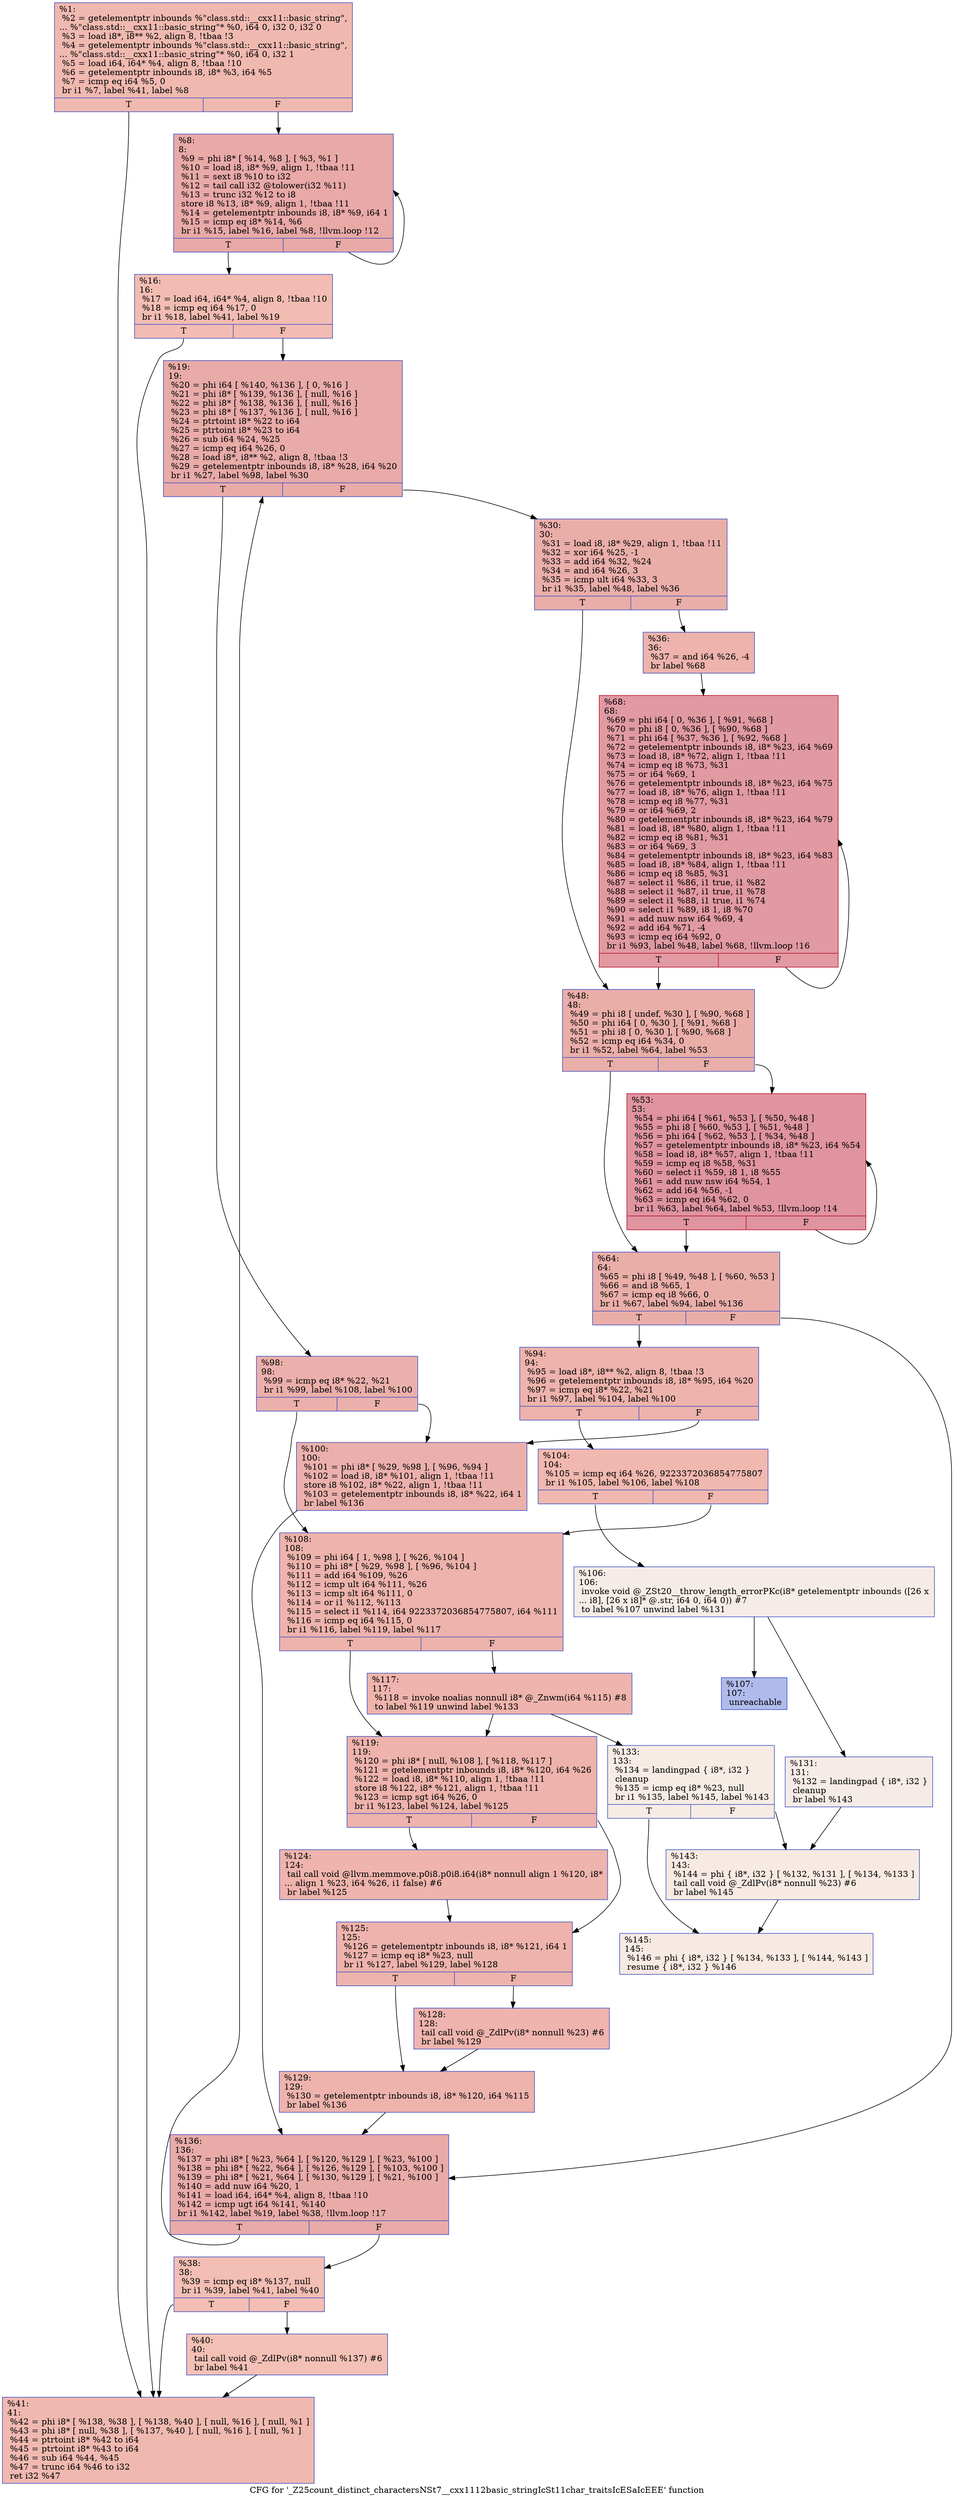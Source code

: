 digraph "CFG for '_Z25count_distinct_charactersNSt7__cxx1112basic_stringIcSt11char_traitsIcESaIcEEE' function" {
	label="CFG for '_Z25count_distinct_charactersNSt7__cxx1112basic_stringIcSt11char_traitsIcESaIcEEE' function";

	Node0x559f3d13df90 [shape=record,color="#3d50c3ff", style=filled, fillcolor="#de614d70",label="{%1:\l  %2 = getelementptr inbounds %\"class.std::__cxx11::basic_string\",\l... %\"class.std::__cxx11::basic_string\"* %0, i64 0, i32 0, i32 0\l  %3 = load i8*, i8** %2, align 8, !tbaa !3\l  %4 = getelementptr inbounds %\"class.std::__cxx11::basic_string\",\l... %\"class.std::__cxx11::basic_string\"* %0, i64 0, i32 1\l  %5 = load i64, i64* %4, align 8, !tbaa !10\l  %6 = getelementptr inbounds i8, i8* %3, i64 %5\l  %7 = icmp eq i64 %5, 0\l  br i1 %7, label %41, label %8\l|{<s0>T|<s1>F}}"];
	Node0x559f3d13df90:s0 -> Node0x559f3d13f5e0;
	Node0x559f3d13df90:s1 -> Node0x559f3d13f670;
	Node0x559f3d13f670 [shape=record,color="#3d50c3ff", style=filled, fillcolor="#ca3b3770",label="{%8:\l8:                                                \l  %9 = phi i8* [ %14, %8 ], [ %3, %1 ]\l  %10 = load i8, i8* %9, align 1, !tbaa !11\l  %11 = sext i8 %10 to i32\l  %12 = tail call i32 @tolower(i32 %11)\l  %13 = trunc i32 %12 to i8\l  store i8 %13, i8* %9, align 1, !tbaa !11\l  %14 = getelementptr inbounds i8, i8* %9, i64 1\l  %15 = icmp eq i8* %14, %6\l  br i1 %15, label %16, label %8, !llvm.loop !12\l|{<s0>T|<s1>F}}"];
	Node0x559f3d13f670:s0 -> Node0x559f3d1404e0;
	Node0x559f3d13f670:s1 -> Node0x559f3d13f670;
	Node0x559f3d1404e0 [shape=record,color="#3d50c3ff", style=filled, fillcolor="#e1675170",label="{%16:\l16:                                               \l  %17 = load i64, i64* %4, align 8, !tbaa !10\l  %18 = icmp eq i64 %17, 0\l  br i1 %18, label %41, label %19\l|{<s0>T|<s1>F}}"];
	Node0x559f3d1404e0:s0 -> Node0x559f3d13f5e0;
	Node0x559f3d1404e0:s1 -> Node0x559f3d140d60;
	Node0x559f3d140d60 [shape=record,color="#3d50c3ff", style=filled, fillcolor="#cc403a70",label="{%19:\l19:                                               \l  %20 = phi i64 [ %140, %136 ], [ 0, %16 ]\l  %21 = phi i8* [ %139, %136 ], [ null, %16 ]\l  %22 = phi i8* [ %138, %136 ], [ null, %16 ]\l  %23 = phi i8* [ %137, %136 ], [ null, %16 ]\l  %24 = ptrtoint i8* %22 to i64\l  %25 = ptrtoint i8* %23 to i64\l  %26 = sub i64 %24, %25\l  %27 = icmp eq i64 %26, 0\l  %28 = load i8*, i8** %2, align 8, !tbaa !3\l  %29 = getelementptr inbounds i8, i8* %28, i64 %20\l  br i1 %27, label %98, label %30\l|{<s0>T|<s1>F}}"];
	Node0x559f3d140d60:s0 -> Node0x559f3d141c40;
	Node0x559f3d140d60:s1 -> Node0x559f3d141cd0;
	Node0x559f3d141cd0 [shape=record,color="#3d50c3ff", style=filled, fillcolor="#d0473d70",label="{%30:\l30:                                               \l  %31 = load i8, i8* %29, align 1, !tbaa !11\l  %32 = xor i64 %25, -1\l  %33 = add i64 %32, %24\l  %34 = and i64 %26, 3\l  %35 = icmp ult i64 %33, 3\l  br i1 %35, label %48, label %36\l|{<s0>T|<s1>F}}"];
	Node0x559f3d141cd0:s0 -> Node0x559f3d142330;
	Node0x559f3d141cd0:s1 -> Node0x559f3d142380;
	Node0x559f3d142380 [shape=record,color="#3d50c3ff", style=filled, fillcolor="#d6524470",label="{%36:\l36:                                               \l  %37 = and i64 %26, -4\l  br label %68\l}"];
	Node0x559f3d142380 -> Node0x559f3d142580;
	Node0x559f3d142640 [shape=record,color="#3d50c3ff", style=filled, fillcolor="#e36c5570",label="{%38:\l38:                                               \l  %39 = icmp eq i8* %137, null\l  br i1 %39, label %41, label %40\l|{<s0>T|<s1>F}}"];
	Node0x559f3d142640:s0 -> Node0x559f3d13f5e0;
	Node0x559f3d142640:s1 -> Node0x559f3d142760;
	Node0x559f3d142760 [shape=record,color="#3d50c3ff", style=filled, fillcolor="#e5705870",label="{%40:\l40:                                               \l  tail call void @_ZdlPv(i8* nonnull %137) #6\l  br label %41\l}"];
	Node0x559f3d142760 -> Node0x559f3d13f5e0;
	Node0x559f3d13f5e0 [shape=record,color="#3d50c3ff", style=filled, fillcolor="#de614d70",label="{%41:\l41:                                               \l  %42 = phi i8* [ %138, %38 ], [ %138, %40 ], [ null, %16 ], [ null, %1 ]\l  %43 = phi i8* [ null, %38 ], [ %137, %40 ], [ null, %16 ], [ null, %1 ]\l  %44 = ptrtoint i8* %42 to i64\l  %45 = ptrtoint i8* %43 to i64\l  %46 = sub i64 %44, %45\l  %47 = trunc i64 %46 to i32\l  ret i32 %47\l}"];
	Node0x559f3d142330 [shape=record,color="#3d50c3ff", style=filled, fillcolor="#d0473d70",label="{%48:\l48:                                               \l  %49 = phi i8 [ undef, %30 ], [ %90, %68 ]\l  %50 = phi i64 [ 0, %30 ], [ %91, %68 ]\l  %51 = phi i8 [ 0, %30 ], [ %90, %68 ]\l  %52 = icmp eq i64 %34, 0\l  br i1 %52, label %64, label %53\l|{<s0>T|<s1>F}}"];
	Node0x559f3d142330:s0 -> Node0x559f3d1436b0;
	Node0x559f3d142330:s1 -> Node0x559f3d143740;
	Node0x559f3d143740 [shape=record,color="#b70d28ff", style=filled, fillcolor="#b70d2870",label="{%53:\l53:                                               \l  %54 = phi i64 [ %61, %53 ], [ %50, %48 ]\l  %55 = phi i8 [ %60, %53 ], [ %51, %48 ]\l  %56 = phi i64 [ %62, %53 ], [ %34, %48 ]\l  %57 = getelementptr inbounds i8, i8* %23, i64 %54\l  %58 = load i8, i8* %57, align 1, !tbaa !11\l  %59 = icmp eq i8 %58, %31\l  %60 = select i1 %59, i8 1, i8 %55\l  %61 = add nuw nsw i64 %54, 1\l  %62 = add i64 %56, -1\l  %63 = icmp eq i64 %62, 0\l  br i1 %63, label %64, label %53, !llvm.loop !14\l|{<s0>T|<s1>F}}"];
	Node0x559f3d143740:s0 -> Node0x559f3d1436b0;
	Node0x559f3d143740:s1 -> Node0x559f3d143740;
	Node0x559f3d1436b0 [shape=record,color="#3d50c3ff", style=filled, fillcolor="#d0473d70",label="{%64:\l64:                                               \l  %65 = phi i8 [ %49, %48 ], [ %60, %53 ]\l  %66 = and i8 %65, 1\l  %67 = icmp eq i8 %66, 0\l  br i1 %67, label %94, label %136\l|{<s0>T|<s1>F}}"];
	Node0x559f3d1436b0:s0 -> Node0x559f3d144700;
	Node0x559f3d1436b0:s1 -> Node0x559f3d140e60;
	Node0x559f3d142580 [shape=record,color="#b70d28ff", style=filled, fillcolor="#bb1b2c70",label="{%68:\l68:                                               \l  %69 = phi i64 [ 0, %36 ], [ %91, %68 ]\l  %70 = phi i8 [ 0, %36 ], [ %90, %68 ]\l  %71 = phi i64 [ %37, %36 ], [ %92, %68 ]\l  %72 = getelementptr inbounds i8, i8* %23, i64 %69\l  %73 = load i8, i8* %72, align 1, !tbaa !11\l  %74 = icmp eq i8 %73, %31\l  %75 = or i64 %69, 1\l  %76 = getelementptr inbounds i8, i8* %23, i64 %75\l  %77 = load i8, i8* %76, align 1, !tbaa !11\l  %78 = icmp eq i8 %77, %31\l  %79 = or i64 %69, 2\l  %80 = getelementptr inbounds i8, i8* %23, i64 %79\l  %81 = load i8, i8* %80, align 1, !tbaa !11\l  %82 = icmp eq i8 %81, %31\l  %83 = or i64 %69, 3\l  %84 = getelementptr inbounds i8, i8* %23, i64 %83\l  %85 = load i8, i8* %84, align 1, !tbaa !11\l  %86 = icmp eq i8 %85, %31\l  %87 = select i1 %86, i1 true, i1 %82\l  %88 = select i1 %87, i1 true, i1 %78\l  %89 = select i1 %88, i1 true, i1 %74\l  %90 = select i1 %89, i8 1, i8 %70\l  %91 = add nuw nsw i64 %69, 4\l  %92 = add i64 %71, -4\l  %93 = icmp eq i64 %92, 0\l  br i1 %93, label %48, label %68, !llvm.loop !16\l|{<s0>T|<s1>F}}"];
	Node0x559f3d142580:s0 -> Node0x559f3d142330;
	Node0x559f3d142580:s1 -> Node0x559f3d142580;
	Node0x559f3d144700 [shape=record,color="#3d50c3ff", style=filled, fillcolor="#d6524470",label="{%94:\l94:                                               \l  %95 = load i8*, i8** %2, align 8, !tbaa !3\l  %96 = getelementptr inbounds i8, i8* %95, i64 %20\l  %97 = icmp eq i8* %22, %21\l  br i1 %97, label %104, label %100\l|{<s0>T|<s1>F}}"];
	Node0x559f3d144700:s0 -> Node0x559f3d1459a0;
	Node0x559f3d144700:s1 -> Node0x559f3d1459f0;
	Node0x559f3d141c40 [shape=record,color="#3d50c3ff", style=filled, fillcolor="#d24b4070",label="{%98:\l98:                                               \l  %99 = icmp eq i8* %22, %21\l  br i1 %99, label %108, label %100\l|{<s0>T|<s1>F}}"];
	Node0x559f3d141c40:s0 -> Node0x559f3d145b80;
	Node0x559f3d141c40:s1 -> Node0x559f3d1459f0;
	Node0x559f3d1459f0 [shape=record,color="#3d50c3ff", style=filled, fillcolor="#d24b4070",label="{%100:\l100:                                              \l  %101 = phi i8* [ %29, %98 ], [ %96, %94 ]\l  %102 = load i8, i8* %101, align 1, !tbaa !11\l  store i8 %102, i8* %22, align 1, !tbaa !11\l  %103 = getelementptr inbounds i8, i8* %22, i64 1\l  br label %136\l}"];
	Node0x559f3d1459f0 -> Node0x559f3d140e60;
	Node0x559f3d1459a0 [shape=record,color="#3d50c3ff", style=filled, fillcolor="#dc5d4a70",label="{%104:\l104:                                              \l  %105 = icmp eq i64 %26, 9223372036854775807\l  br i1 %105, label %106, label %108\l|{<s0>T|<s1>F}}"];
	Node0x559f3d1459a0:s0 -> Node0x559f3d145ff0;
	Node0x559f3d1459a0:s1 -> Node0x559f3d145b80;
	Node0x559f3d145ff0 [shape=record,color="#3d50c3ff", style=filled, fillcolor="#ead5c970",label="{%106:\l106:                                              \l  invoke void @_ZSt20__throw_length_errorPKc(i8* getelementptr inbounds ([26 x\l... i8], [26 x i8]* @.str, i64 0, i64 0)) #7\l          to label %107 unwind label %131\l}"];
	Node0x559f3d145ff0 -> Node0x559f3d146180;
	Node0x559f3d145ff0 -> Node0x559f3d1461d0;
	Node0x559f3d146180 [shape=record,color="#3d50c3ff", style=filled, fillcolor="#4c66d670",label="{%107:\l107:                                              \l  unreachable\l}"];
	Node0x559f3d145b80 [shape=record,color="#3d50c3ff", style=filled, fillcolor="#d6524470",label="{%108:\l108:                                              \l  %109 = phi i64 [ 1, %98 ], [ %26, %104 ]\l  %110 = phi i8* [ %29, %98 ], [ %96, %104 ]\l  %111 = add i64 %109, %26\l  %112 = icmp ult i64 %111, %26\l  %113 = icmp slt i64 %111, 0\l  %114 = or i1 %112, %113\l  %115 = select i1 %114, i64 9223372036854775807, i64 %111\l  %116 = icmp eq i64 %115, 0\l  br i1 %116, label %119, label %117\l|{<s0>T|<s1>F}}"];
	Node0x559f3d145b80:s0 -> Node0x559f3d146910;
	Node0x559f3d145b80:s1 -> Node0x559f3d146960;
	Node0x559f3d146960 [shape=record,color="#3d50c3ff", style=filled, fillcolor="#d8564670",label="{%117:\l117:                                              \l  %118 = invoke noalias nonnull i8* @_Znwm(i64 %115) #8\l          to label %119 unwind label %133\l}"];
	Node0x559f3d146960 -> Node0x559f3d146910;
	Node0x559f3d146960 -> Node0x559f3d146a60;
	Node0x559f3d146910 [shape=record,color="#3d50c3ff", style=filled, fillcolor="#d6524470",label="{%119:\l119:                                              \l  %120 = phi i8* [ null, %108 ], [ %118, %117 ]\l  %121 = getelementptr inbounds i8, i8* %120, i64 %26\l  %122 = load i8, i8* %110, align 1, !tbaa !11\l  store i8 %122, i8* %121, align 1, !tbaa !11\l  %123 = icmp sgt i64 %26, 0\l  br i1 %123, label %124, label %125\l|{<s0>T|<s1>F}}"];
	Node0x559f3d146910:s0 -> Node0x559f3d146f40;
	Node0x559f3d146910:s1 -> Node0x559f3d146f90;
	Node0x559f3d146f40 [shape=record,color="#3d50c3ff", style=filled, fillcolor="#d8564670",label="{%124:\l124:                                              \l  tail call void @llvm.memmove.p0i8.p0i8.i64(i8* nonnull align 1 %120, i8*\l... align 1 %23, i64 %26, i1 false) #6\l  br label %125\l}"];
	Node0x559f3d146f40 -> Node0x559f3d146f90;
	Node0x559f3d146f90 [shape=record,color="#3d50c3ff", style=filled, fillcolor="#d6524470",label="{%125:\l125:                                              \l  %126 = getelementptr inbounds i8, i8* %121, i64 1\l  %127 = icmp eq i8* %23, null\l  br i1 %127, label %129, label %128\l|{<s0>T|<s1>F}}"];
	Node0x559f3d146f90:s0 -> Node0x559f3d1475c0;
	Node0x559f3d146f90:s1 -> Node0x559f3d147610;
	Node0x559f3d147610 [shape=record,color="#3d50c3ff", style=filled, fillcolor="#d8564670",label="{%128:\l128:                                              \l  tail call void @_ZdlPv(i8* nonnull %23) #6\l  br label %129\l}"];
	Node0x559f3d147610 -> Node0x559f3d1475c0;
	Node0x559f3d1475c0 [shape=record,color="#3d50c3ff", style=filled, fillcolor="#d6524470",label="{%129:\l129:                                              \l  %130 = getelementptr inbounds i8, i8* %120, i64 %115\l  br label %136\l}"];
	Node0x559f3d1475c0 -> Node0x559f3d140e60;
	Node0x559f3d1461d0 [shape=record,color="#3d50c3ff", style=filled, fillcolor="#ead5c970",label="{%131:\l131:                                              \l  %132 = landingpad \{ i8*, i32 \}\l          cleanup\l  br label %143\l}"];
	Node0x559f3d1461d0 -> Node0x559f3d148220;
	Node0x559f3d146a60 [shape=record,color="#3d50c3ff", style=filled, fillcolor="#ecd3c570",label="{%133:\l133:                                              \l  %134 = landingpad \{ i8*, i32 \}\l          cleanup\l  %135 = icmp eq i8* %23, null\l  br i1 %135, label %145, label %143\l|{<s0>T|<s1>F}}"];
	Node0x559f3d146a60:s0 -> Node0x559f3d1483e0;
	Node0x559f3d146a60:s1 -> Node0x559f3d148220;
	Node0x559f3d140e60 [shape=record,color="#3d50c3ff", style=filled, fillcolor="#cc403a70",label="{%136:\l136:                                              \l  %137 = phi i8* [ %23, %64 ], [ %120, %129 ], [ %23, %100 ]\l  %138 = phi i8* [ %22, %64 ], [ %126, %129 ], [ %103, %100 ]\l  %139 = phi i8* [ %21, %64 ], [ %130, %129 ], [ %21, %100 ]\l  %140 = add nuw i64 %20, 1\l  %141 = load i64, i64* %4, align 8, !tbaa !10\l  %142 = icmp ugt i64 %141, %140\l  br i1 %142, label %19, label %38, !llvm.loop !17\l|{<s0>T|<s1>F}}"];
	Node0x559f3d140e60:s0 -> Node0x559f3d140d60;
	Node0x559f3d140e60:s1 -> Node0x559f3d142640;
	Node0x559f3d148220 [shape=record,color="#3d50c3ff", style=filled, fillcolor="#eed0c070",label="{%143:\l143:                                              \l  %144 = phi \{ i8*, i32 \} [ %132, %131 ], [ %134, %133 ]\l  tail call void @_ZdlPv(i8* nonnull %23) #6\l  br label %145\l}"];
	Node0x559f3d148220 -> Node0x559f3d1483e0;
	Node0x559f3d1483e0 [shape=record,color="#3d50c3ff", style=filled, fillcolor="#eed0c070",label="{%145:\l145:                                              \l  %146 = phi \{ i8*, i32 \} [ %134, %133 ], [ %144, %143 ]\l  resume \{ i8*, i32 \} %146\l}"];
}
